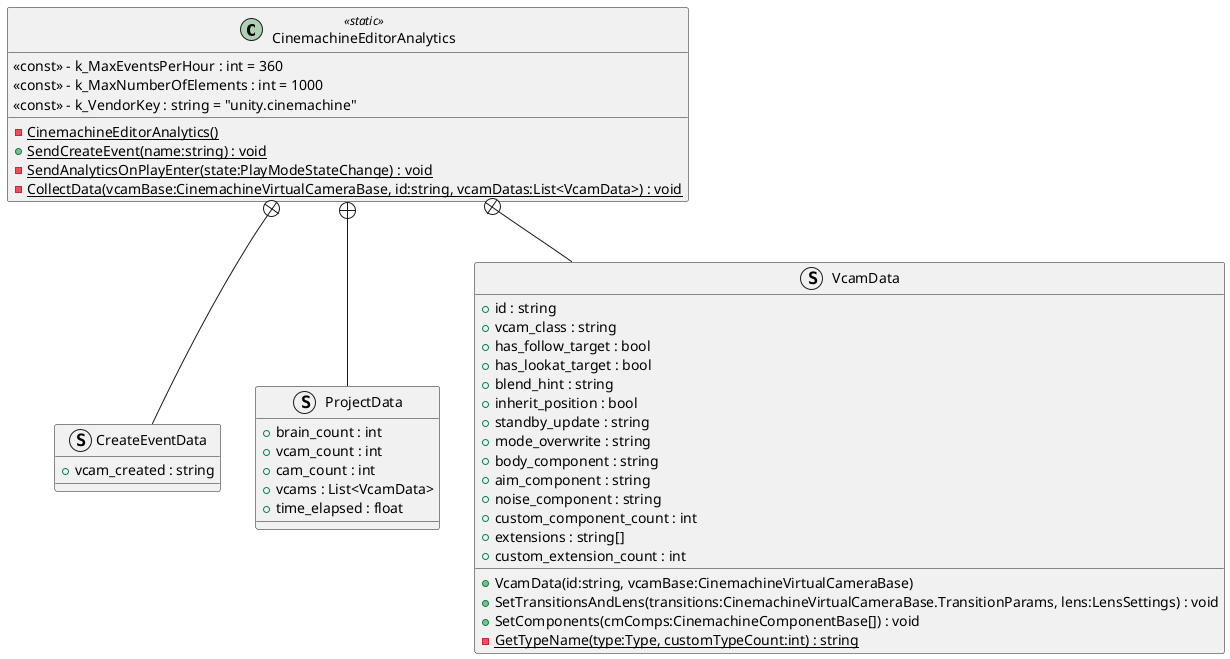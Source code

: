 @startuml
class CinemachineEditorAnalytics <<static>> {
    <<const>> - k_MaxEventsPerHour : int = 360
    <<const>> - k_MaxNumberOfElements : int = 1000
    <<const>> - k_VendorKey : string = "unity.cinemachine"
    {static} - CinemachineEditorAnalytics()
    + {static} SendCreateEvent(name:string) : void
    {static} - SendAnalyticsOnPlayEnter(state:PlayModeStateChange) : void
    {static} - CollectData(vcamBase:CinemachineVirtualCameraBase, id:string, vcamDatas:List<VcamData>) : void
}
struct CreateEventData {
    + vcam_created : string
}
struct ProjectData {
    + brain_count : int
    + vcam_count : int
    + cam_count : int
    + vcams : List<VcamData>
    + time_elapsed : float
}
struct VcamData {
    + id : string
    + vcam_class : string
    + has_follow_target : bool
    + has_lookat_target : bool
    + blend_hint : string
    + inherit_position : bool
    + standby_update : string
    + mode_overwrite : string
    + body_component : string
    + aim_component : string
    + noise_component : string
    + custom_component_count : int
    + extensions : string[]
    + custom_extension_count : int
    + VcamData(id:string, vcamBase:CinemachineVirtualCameraBase)
    + SetTransitionsAndLens(transitions:CinemachineVirtualCameraBase.TransitionParams, lens:LensSettings) : void
    + SetComponents(cmComps:CinemachineComponentBase[]) : void
    {static} - GetTypeName(type:Type, customTypeCount:int) : string
}
CinemachineEditorAnalytics +-- CreateEventData
CinemachineEditorAnalytics +-- ProjectData
CinemachineEditorAnalytics +-- VcamData
@enduml
